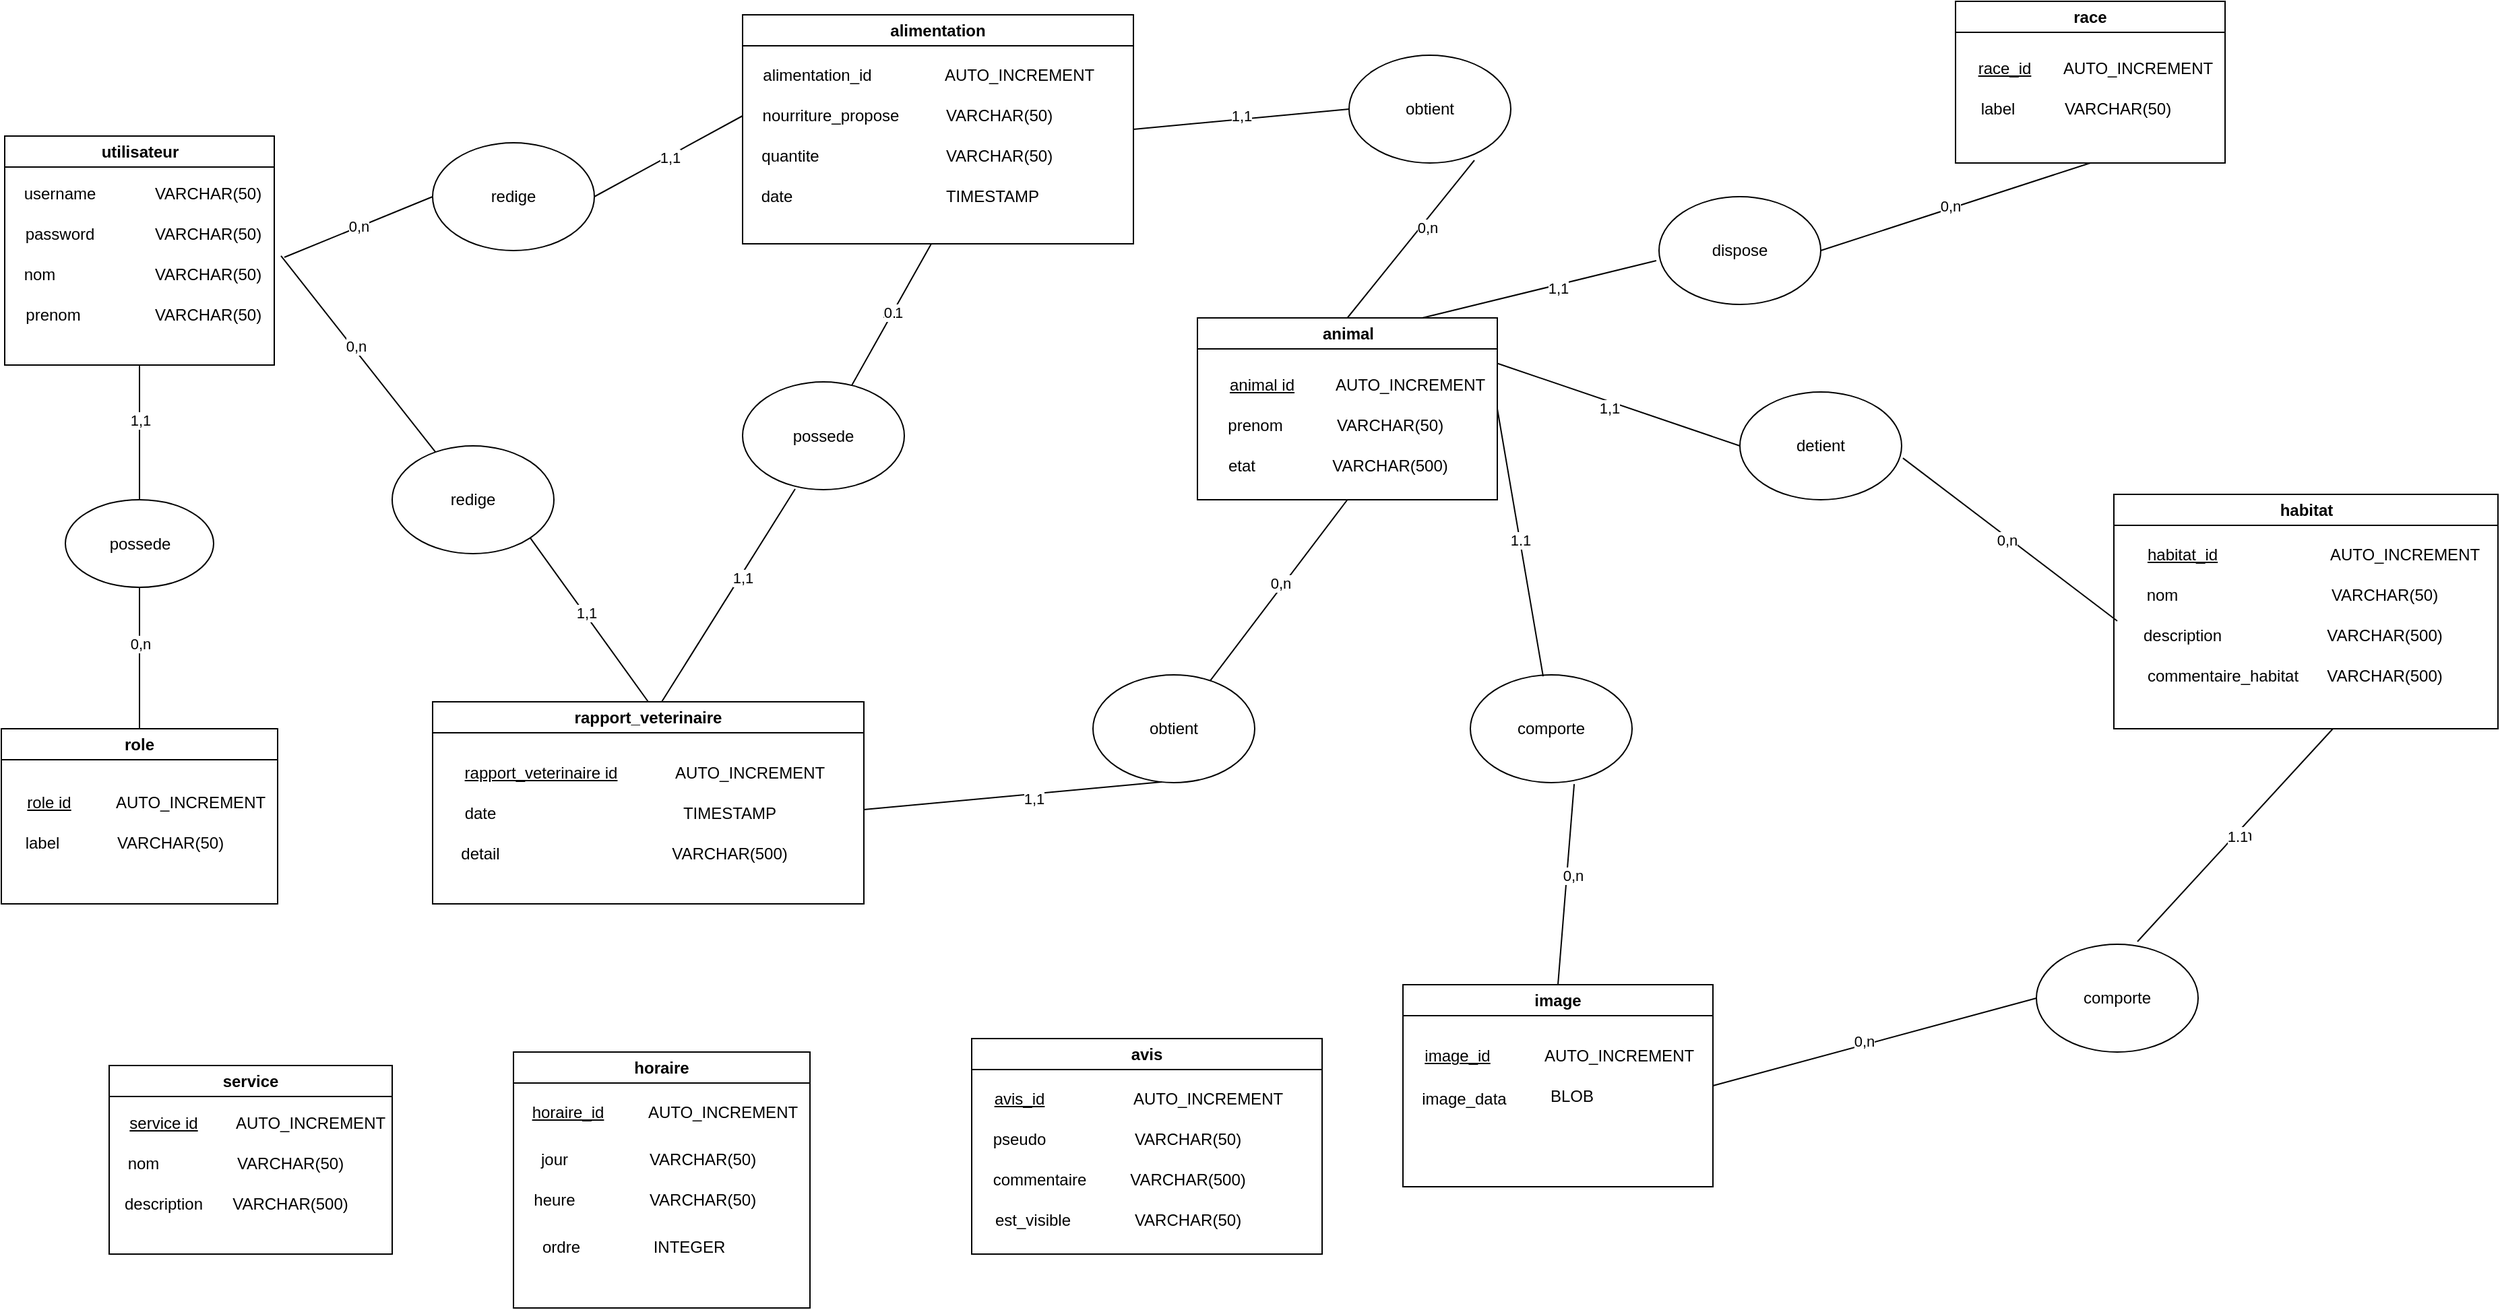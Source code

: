 <mxfile version="24.6.4" type="github">
  <diagram id="C5RBs43oDa-KdzZeNtuy" name="Page-1">
    <mxGraphModel dx="2062" dy="1133" grid="1" gridSize="10" guides="1" tooltips="1" connect="1" arrows="1" fold="1" page="1" pageScale="1" pageWidth="4681" pageHeight="3300" math="0" shadow="0">
      <root>
        <mxCell id="WIyWlLk6GJQsqaUBKTNV-0" />
        <mxCell id="WIyWlLk6GJQsqaUBKTNV-1" parent="WIyWlLk6GJQsqaUBKTNV-0" />
        <mxCell id="Gx_32QAgRP-pfGzvtidm-7" value="utilisateur" style="swimlane;whiteSpace=wrap;html=1;" parent="WIyWlLk6GJQsqaUBKTNV-1" vertex="1">
          <mxGeometry x="82.5" y="120" width="200" height="170" as="geometry" />
        </mxCell>
        <mxCell id="Gx_32QAgRP-pfGzvtidm-8" value="username" style="text;html=1;align=center;verticalAlign=middle;resizable=0;points=[];autosize=1;strokeColor=none;fillColor=none;" parent="Gx_32QAgRP-pfGzvtidm-7" vertex="1">
          <mxGeometry y="28" width="80" height="30" as="geometry" />
        </mxCell>
        <mxCell id="Gx_32QAgRP-pfGzvtidm-11" value="VARCHAR(50)" style="text;html=1;align=center;verticalAlign=middle;resizable=0;points=[];autosize=1;strokeColor=none;fillColor=none;" parent="Gx_32QAgRP-pfGzvtidm-7" vertex="1">
          <mxGeometry x="100" y="58" width="100" height="30" as="geometry" />
        </mxCell>
        <mxCell id="Gx_32QAgRP-pfGzvtidm-14" value="VARCHAR(50)" style="text;html=1;align=center;verticalAlign=middle;resizable=0;points=[];autosize=1;strokeColor=none;fillColor=none;" parent="Gx_32QAgRP-pfGzvtidm-7" vertex="1">
          <mxGeometry x="100" y="88" width="100" height="30" as="geometry" />
        </mxCell>
        <mxCell id="Gx_32QAgRP-pfGzvtidm-15" value="VARCHAR(50)" style="text;html=1;align=center;verticalAlign=middle;resizable=0;points=[];autosize=1;strokeColor=none;fillColor=none;" parent="Gx_32QAgRP-pfGzvtidm-7" vertex="1">
          <mxGeometry x="100" y="118" width="100" height="30" as="geometry" />
        </mxCell>
        <mxCell id="Gx_32QAgRP-pfGzvtidm-9" value="VARCHAR(50)" style="text;html=1;align=center;verticalAlign=middle;resizable=0;points=[];autosize=1;strokeColor=none;fillColor=none;" parent="Gx_32QAgRP-pfGzvtidm-7" vertex="1">
          <mxGeometry x="100" y="28" width="100" height="30" as="geometry" />
        </mxCell>
        <mxCell id="Gx_32QAgRP-pfGzvtidm-13" value="prenom" style="text;html=1;align=center;verticalAlign=middle;resizable=0;points=[];autosize=1;strokeColor=none;fillColor=none;" parent="Gx_32QAgRP-pfGzvtidm-7" vertex="1">
          <mxGeometry y="118" width="70" height="30" as="geometry" />
        </mxCell>
        <mxCell id="Gx_32QAgRP-pfGzvtidm-12" value="nom" style="text;html=1;align=center;verticalAlign=middle;resizable=0;points=[];autosize=1;strokeColor=none;fillColor=none;" parent="Gx_32QAgRP-pfGzvtidm-7" vertex="1">
          <mxGeometry y="88" width="50" height="30" as="geometry" />
        </mxCell>
        <mxCell id="Gx_32QAgRP-pfGzvtidm-10" value="&lt;div&gt;password&lt;/div&gt;" style="text;html=1;align=center;verticalAlign=middle;resizable=0;points=[];autosize=1;strokeColor=none;fillColor=none;" parent="Gx_32QAgRP-pfGzvtidm-7" vertex="1">
          <mxGeometry y="58" width="80" height="30" as="geometry" />
        </mxCell>
        <mxCell id="Gx_32QAgRP-pfGzvtidm-16" value="service" style="swimlane;whiteSpace=wrap;html=1;startSize=23;" parent="WIyWlLk6GJQsqaUBKTNV-1" vertex="1">
          <mxGeometry x="160" y="810" width="210" height="140" as="geometry" />
        </mxCell>
        <mxCell id="Gx_32QAgRP-pfGzvtidm-24" value="&lt;u&gt;service id&lt;/u&gt;" style="text;html=1;align=center;verticalAlign=middle;resizable=0;points=[];autosize=1;strokeColor=none;fillColor=none;" parent="Gx_32QAgRP-pfGzvtidm-16" vertex="1">
          <mxGeometry y="28" width="80" height="30" as="geometry" />
        </mxCell>
        <mxCell id="Gx_32QAgRP-pfGzvtidm-29" value="VARCHAR(50)" style="text;html=1;align=center;verticalAlign=middle;resizable=0;points=[];autosize=1;strokeColor=none;fillColor=none;" parent="Gx_32QAgRP-pfGzvtidm-16" vertex="1">
          <mxGeometry x="84" y="58" width="100" height="30" as="geometry" />
        </mxCell>
        <mxCell id="Gx_32QAgRP-pfGzvtidm-30" value="VARCHAR(500)" style="text;html=1;align=center;verticalAlign=middle;resizable=0;points=[];autosize=1;strokeColor=none;fillColor=none;" parent="Gx_32QAgRP-pfGzvtidm-16" vertex="1">
          <mxGeometry x="79" y="88" width="110" height="30" as="geometry" />
        </mxCell>
        <mxCell id="Gx_32QAgRP-pfGzvtidm-28" value="description" style="text;html=1;align=center;verticalAlign=middle;resizable=0;points=[];autosize=1;strokeColor=none;fillColor=none;" parent="Gx_32QAgRP-pfGzvtidm-16" vertex="1">
          <mxGeometry y="88" width="80" height="30" as="geometry" />
        </mxCell>
        <mxCell id="Gx_32QAgRP-pfGzvtidm-27" value="nom" style="text;html=1;align=center;verticalAlign=middle;resizable=0;points=[];autosize=1;strokeColor=none;fillColor=none;" parent="Gx_32QAgRP-pfGzvtidm-16" vertex="1">
          <mxGeometry y="58" width="50" height="30" as="geometry" />
        </mxCell>
        <mxCell id="Gx_32QAgRP-pfGzvtidm-25" value="AUTO_INCREMENT" style="text;html=1;align=center;verticalAlign=middle;resizable=0;points=[];autosize=1;strokeColor=none;fillColor=none;" parent="Gx_32QAgRP-pfGzvtidm-16" vertex="1">
          <mxGeometry x="84" y="28" width="130" height="30" as="geometry" />
        </mxCell>
        <mxCell id="Gx_32QAgRP-pfGzvtidm-17" value="role" style="swimlane;whiteSpace=wrap;html=1;" parent="WIyWlLk6GJQsqaUBKTNV-1" vertex="1">
          <mxGeometry x="80" y="560" width="205" height="130" as="geometry" />
        </mxCell>
        <mxCell id="Gx_32QAgRP-pfGzvtidm-19" value="&lt;u&gt;role id&lt;/u&gt;" style="text;html=1;align=center;verticalAlign=middle;resizable=0;points=[];autosize=1;strokeColor=none;fillColor=none;" parent="Gx_32QAgRP-pfGzvtidm-17" vertex="1">
          <mxGeometry x="5" y="40" width="60" height="30" as="geometry" />
        </mxCell>
        <mxCell id="Gx_32QAgRP-pfGzvtidm-20" value="AUTO_INCREMENT" style="text;html=1;align=center;verticalAlign=middle;resizable=0;points=[];autosize=1;strokeColor=none;fillColor=none;" parent="Gx_32QAgRP-pfGzvtidm-17" vertex="1">
          <mxGeometry x="75" y="40" width="130" height="30" as="geometry" />
        </mxCell>
        <mxCell id="Gx_32QAgRP-pfGzvtidm-21" value="label" style="text;html=1;align=center;verticalAlign=middle;resizable=0;points=[];autosize=1;strokeColor=none;fillColor=none;" parent="Gx_32QAgRP-pfGzvtidm-17" vertex="1">
          <mxGeometry x="5" y="70" width="50" height="30" as="geometry" />
        </mxCell>
        <mxCell id="Gx_32QAgRP-pfGzvtidm-23" value="VARCHAR(50)" style="text;html=1;align=center;verticalAlign=middle;resizable=0;points=[];autosize=1;strokeColor=none;fillColor=none;" parent="Gx_32QAgRP-pfGzvtidm-17" vertex="1">
          <mxGeometry x="75" y="70" width="100" height="30" as="geometry" />
        </mxCell>
        <mxCell id="Gx_32QAgRP-pfGzvtidm-18" value="rapport_veterinaire" style="swimlane;whiteSpace=wrap;html=1;" parent="WIyWlLk6GJQsqaUBKTNV-1" vertex="1">
          <mxGeometry x="400" y="540" width="320" height="150" as="geometry" />
        </mxCell>
        <mxCell id="Gx_32QAgRP-pfGzvtidm-32" value="date" style="text;html=1;align=center;verticalAlign=middle;resizable=0;points=[];autosize=1;strokeColor=none;fillColor=none;" parent="Gx_32QAgRP-pfGzvtidm-18" vertex="1">
          <mxGeometry x="10" y="68" width="50" height="30" as="geometry" />
        </mxCell>
        <mxCell id="Gx_32QAgRP-pfGzvtidm-31" value="&lt;u&gt;rapport_veterinaire id&lt;/u&gt;" style="text;html=1;align=center;verticalAlign=middle;resizable=0;points=[];autosize=1;strokeColor=none;fillColor=none;" parent="Gx_32QAgRP-pfGzvtidm-18" vertex="1">
          <mxGeometry x="10" y="38" width="140" height="30" as="geometry" />
        </mxCell>
        <mxCell id="Gx_32QAgRP-pfGzvtidm-34" value="AUTO_INCREMENT" style="text;html=1;align=center;verticalAlign=middle;resizable=0;points=[];autosize=1;strokeColor=none;fillColor=none;" parent="Gx_32QAgRP-pfGzvtidm-18" vertex="1">
          <mxGeometry x="170" y="38" width="130" height="30" as="geometry" />
        </mxCell>
        <mxCell id="Gx_32QAgRP-pfGzvtidm-35" value="TIMESTAMP" style="text;html=1;align=center;verticalAlign=middle;resizable=0;points=[];autosize=1;strokeColor=none;fillColor=none;" parent="Gx_32QAgRP-pfGzvtidm-18" vertex="1">
          <mxGeometry x="175" y="68" width="90" height="30" as="geometry" />
        </mxCell>
        <mxCell id="Gx_32QAgRP-pfGzvtidm-36" value="detail" style="text;html=1;align=center;verticalAlign=middle;resizable=0;points=[];autosize=1;strokeColor=none;fillColor=none;" parent="Gx_32QAgRP-pfGzvtidm-18" vertex="1">
          <mxGeometry x="10" y="98" width="50" height="30" as="geometry" />
        </mxCell>
        <mxCell id="Gx_32QAgRP-pfGzvtidm-37" value="VARCHAR(500)" style="text;html=1;align=center;verticalAlign=middle;resizable=0;points=[];autosize=1;strokeColor=none;fillColor=none;" parent="Gx_32QAgRP-pfGzvtidm-18" vertex="1">
          <mxGeometry x="165" y="98" width="110" height="30" as="geometry" />
        </mxCell>
        <mxCell id="Gx_32QAgRP-pfGzvtidm-38" value="animal" style="swimlane;whiteSpace=wrap;html=1;startSize=23;" parent="WIyWlLk6GJQsqaUBKTNV-1" vertex="1">
          <mxGeometry x="967.5" y="255" width="222.5" height="135" as="geometry" />
        </mxCell>
        <mxCell id="Gx_32QAgRP-pfGzvtidm-41" value="&lt;u&gt;animal id&lt;/u&gt;" style="text;html=1;align=center;verticalAlign=middle;resizable=0;points=[];autosize=1;strokeColor=none;fillColor=none;" parent="Gx_32QAgRP-pfGzvtidm-38" vertex="1">
          <mxGeometry x="12.5" y="35" width="70" height="30" as="geometry" />
        </mxCell>
        <mxCell id="Gx_32QAgRP-pfGzvtidm-42" value="AUTO_INCREMENT" style="text;html=1;align=center;verticalAlign=middle;resizable=0;points=[];autosize=1;strokeColor=none;fillColor=none;" parent="Gx_32QAgRP-pfGzvtidm-38" vertex="1">
          <mxGeometry x="92.5" y="35" width="130" height="30" as="geometry" />
        </mxCell>
        <mxCell id="Gx_32QAgRP-pfGzvtidm-44" value="etat" style="text;html=1;align=center;verticalAlign=middle;resizable=0;points=[];autosize=1;strokeColor=none;fillColor=none;" parent="Gx_32QAgRP-pfGzvtidm-38" vertex="1">
          <mxGeometry x="12.5" y="95" width="40" height="30" as="geometry" />
        </mxCell>
        <mxCell id="Gx_32QAgRP-pfGzvtidm-45" value="VARCHAR(50)" style="text;html=1;align=center;verticalAlign=middle;resizable=0;points=[];autosize=1;strokeColor=none;fillColor=none;" parent="Gx_32QAgRP-pfGzvtidm-38" vertex="1">
          <mxGeometry x="92.5" y="65" width="100" height="30" as="geometry" />
        </mxCell>
        <mxCell id="Gx_32QAgRP-pfGzvtidm-46" value="VARCHAR(500)" style="text;html=1;align=center;verticalAlign=middle;resizable=0;points=[];autosize=1;strokeColor=none;fillColor=none;" parent="Gx_32QAgRP-pfGzvtidm-38" vertex="1">
          <mxGeometry x="87.5" y="95" width="110" height="30" as="geometry" />
        </mxCell>
        <mxCell id="Gx_32QAgRP-pfGzvtidm-43" value="prenom" style="text;html=1;align=center;verticalAlign=middle;resizable=0;points=[];autosize=1;strokeColor=none;fillColor=none;" parent="Gx_32QAgRP-pfGzvtidm-38" vertex="1">
          <mxGeometry x="7.5" y="65" width="70" height="30" as="geometry" />
        </mxCell>
        <mxCell id="Gx_32QAgRP-pfGzvtidm-39" value="race" style="swimlane;whiteSpace=wrap;html=1;" parent="WIyWlLk6GJQsqaUBKTNV-1" vertex="1">
          <mxGeometry x="1530" y="20" width="200" height="120" as="geometry" />
        </mxCell>
        <mxCell id="Gx_32QAgRP-pfGzvtidm-48" value="label" style="text;html=1;align=center;verticalAlign=middle;resizable=0;points=[];autosize=1;strokeColor=none;fillColor=none;" parent="Gx_32QAgRP-pfGzvtidm-39" vertex="1">
          <mxGeometry x="6" y="65" width="50" height="30" as="geometry" />
        </mxCell>
        <mxCell id="Gx_32QAgRP-pfGzvtidm-47" value="&lt;u&gt;race_id&lt;/u&gt;" style="text;html=1;align=center;verticalAlign=middle;resizable=0;points=[];autosize=1;strokeColor=none;fillColor=none;" parent="Gx_32QAgRP-pfGzvtidm-39" vertex="1">
          <mxGeometry x="6" y="35" width="60" height="30" as="geometry" />
        </mxCell>
        <mxCell id="Gx_32QAgRP-pfGzvtidm-51" value="AUTO_INCREMENT" style="text;html=1;align=center;verticalAlign=middle;resizable=0;points=[];autosize=1;strokeColor=none;fillColor=none;" parent="Gx_32QAgRP-pfGzvtidm-39" vertex="1">
          <mxGeometry x="70" y="35" width="130" height="30" as="geometry" />
        </mxCell>
        <mxCell id="Gx_32QAgRP-pfGzvtidm-52" value="VARCHAR(50)" style="text;html=1;align=center;verticalAlign=middle;resizable=0;points=[];autosize=1;strokeColor=none;fillColor=none;" parent="Gx_32QAgRP-pfGzvtidm-39" vertex="1">
          <mxGeometry x="70" y="65" width="100" height="30" as="geometry" />
        </mxCell>
        <mxCell id="Gx_32QAgRP-pfGzvtidm-63" value="image" style="swimlane;whiteSpace=wrap;html=1;" parent="WIyWlLk6GJQsqaUBKTNV-1" vertex="1">
          <mxGeometry x="1120" y="750" width="230" height="150" as="geometry">
            <mxRectangle x="890" y="430" width="140" height="30" as="alternateBounds" />
          </mxGeometry>
        </mxCell>
        <mxCell id="Gx_32QAgRP-pfGzvtidm-64" value="&lt;u&gt;image_id&lt;/u&gt;" style="text;html=1;align=center;verticalAlign=middle;resizable=0;points=[];autosize=1;strokeColor=none;fillColor=none;" parent="Gx_32QAgRP-pfGzvtidm-63" vertex="1">
          <mxGeometry y="38" width="80" height="30" as="geometry" />
        </mxCell>
        <mxCell id="Gx_32QAgRP-pfGzvtidm-66" value="BLOB" style="text;html=1;align=center;verticalAlign=middle;resizable=0;points=[];autosize=1;strokeColor=none;fillColor=none;" parent="Gx_32QAgRP-pfGzvtidm-63" vertex="1">
          <mxGeometry x="95" y="68" width="60" height="30" as="geometry" />
        </mxCell>
        <mxCell id="Gx_32QAgRP-pfGzvtidm-67" value="AUTO_INCREMENT" style="text;html=1;align=center;verticalAlign=middle;resizable=0;points=[];autosize=1;strokeColor=none;fillColor=none;" parent="Gx_32QAgRP-pfGzvtidm-63" vertex="1">
          <mxGeometry x="95" y="38" width="130" height="30" as="geometry" />
        </mxCell>
        <mxCell id="Gx_32QAgRP-pfGzvtidm-65" value="image_data" style="text;html=1;align=center;verticalAlign=middle;resizable=0;points=[];autosize=1;strokeColor=none;fillColor=none;" parent="Gx_32QAgRP-pfGzvtidm-63" vertex="1">
          <mxGeometry y="70" width="90" height="30" as="geometry" />
        </mxCell>
        <mxCell id="Gx_32QAgRP-pfGzvtidm-40" value="habitat" style="swimlane;whiteSpace=wrap;html=1;" parent="WIyWlLk6GJQsqaUBKTNV-1" vertex="1">
          <mxGeometry x="1647.5" y="386" width="285" height="174" as="geometry" />
        </mxCell>
        <mxCell id="Gx_32QAgRP-pfGzvtidm-49" value="&lt;u&gt;habitat_id&lt;/u&gt;" style="text;html=1;align=center;verticalAlign=middle;resizable=0;points=[];autosize=1;strokeColor=none;fillColor=none;" parent="Gx_32QAgRP-pfGzvtidm-40" vertex="1">
          <mxGeometry x="10" y="30" width="80" height="30" as="geometry" />
        </mxCell>
        <mxCell id="Gx_32QAgRP-pfGzvtidm-53" value="AUTO_INCREMENT" style="text;html=1;align=center;verticalAlign=middle;resizable=0;points=[];autosize=1;strokeColor=none;fillColor=none;" parent="Gx_32QAgRP-pfGzvtidm-40" vertex="1">
          <mxGeometry x="150" y="30" width="130" height="30" as="geometry" />
        </mxCell>
        <mxCell id="Gx_32QAgRP-pfGzvtidm-54" value="nom" style="text;html=1;align=center;verticalAlign=middle;resizable=0;points=[];autosize=1;strokeColor=none;fillColor=none;" parent="Gx_32QAgRP-pfGzvtidm-40" vertex="1">
          <mxGeometry x="10" y="60" width="50" height="30" as="geometry" />
        </mxCell>
        <mxCell id="Gx_32QAgRP-pfGzvtidm-55" value="description" style="text;html=1;align=center;verticalAlign=middle;resizable=0;points=[];autosize=1;strokeColor=none;fillColor=none;" parent="Gx_32QAgRP-pfGzvtidm-40" vertex="1">
          <mxGeometry x="10" y="90" width="80" height="30" as="geometry" />
        </mxCell>
        <mxCell id="Gx_32QAgRP-pfGzvtidm-56" value="commentaire_habitat" style="text;html=1;align=center;verticalAlign=middle;resizable=0;points=[];autosize=1;strokeColor=none;fillColor=none;" parent="Gx_32QAgRP-pfGzvtidm-40" vertex="1">
          <mxGeometry x="10" y="120" width="140" height="30" as="geometry" />
        </mxCell>
        <mxCell id="Gx_32QAgRP-pfGzvtidm-61" value="VARCHAR(500)" style="text;html=1;align=center;verticalAlign=middle;resizable=0;points=[];autosize=1;strokeColor=none;fillColor=none;" parent="Gx_32QAgRP-pfGzvtidm-40" vertex="1">
          <mxGeometry x="145" y="120" width="110" height="30" as="geometry" />
        </mxCell>
        <mxCell id="Gx_32QAgRP-pfGzvtidm-60" value="VARCHAR(500)" style="text;html=1;align=center;verticalAlign=middle;resizable=0;points=[];autosize=1;strokeColor=none;fillColor=none;" parent="Gx_32QAgRP-pfGzvtidm-40" vertex="1">
          <mxGeometry x="145" y="90" width="110" height="30" as="geometry" />
        </mxCell>
        <mxCell id="Gx_32QAgRP-pfGzvtidm-62" value="VARCHAR(50)" style="text;html=1;align=center;verticalAlign=middle;resizable=0;points=[];autosize=1;strokeColor=none;fillColor=none;" parent="Gx_32QAgRP-pfGzvtidm-40" vertex="1">
          <mxGeometry x="150" y="60" width="100" height="30" as="geometry" />
        </mxCell>
        <mxCell id="Gx_32QAgRP-pfGzvtidm-68" value="avis" style="swimlane;whiteSpace=wrap;html=1;" parent="WIyWlLk6GJQsqaUBKTNV-1" vertex="1">
          <mxGeometry x="800" y="790" width="260" height="160" as="geometry" />
        </mxCell>
        <mxCell id="Gx_32QAgRP-pfGzvtidm-69" value="&lt;u&gt;avis_id&lt;/u&gt;" style="text;html=1;align=center;verticalAlign=middle;resizable=0;points=[];autosize=1;strokeColor=none;fillColor=none;" parent="Gx_32QAgRP-pfGzvtidm-68" vertex="1">
          <mxGeometry x="5" y="30" width="60" height="30" as="geometry" />
        </mxCell>
        <mxCell id="Gx_32QAgRP-pfGzvtidm-72" value="AUTO_INCREMENT" style="text;html=1;align=center;verticalAlign=middle;resizable=0;points=[];autosize=1;strokeColor=none;fillColor=none;" parent="Gx_32QAgRP-pfGzvtidm-68" vertex="1">
          <mxGeometry x="110" y="30" width="130" height="30" as="geometry" />
        </mxCell>
        <mxCell id="Gx_32QAgRP-pfGzvtidm-70" value="pseudo" style="text;html=1;align=center;verticalAlign=middle;resizable=0;points=[];autosize=1;strokeColor=none;fillColor=none;rotation=0;" parent="Gx_32QAgRP-pfGzvtidm-68" vertex="1">
          <mxGeometry y="60" width="70" height="30" as="geometry" />
        </mxCell>
        <mxCell id="Gx_32QAgRP-pfGzvtidm-71" value="commentaire" style="text;html=1;align=center;verticalAlign=middle;resizable=0;points=[];autosize=1;strokeColor=none;fillColor=none;" parent="Gx_32QAgRP-pfGzvtidm-68" vertex="1">
          <mxGeometry y="90" width="100" height="30" as="geometry" />
        </mxCell>
        <mxCell id="Gx_32QAgRP-pfGzvtidm-73" value="est_visible" style="text;html=1;align=center;verticalAlign=middle;resizable=0;points=[];autosize=1;strokeColor=none;fillColor=none;" parent="Gx_32QAgRP-pfGzvtidm-68" vertex="1">
          <mxGeometry x="5" y="120" width="80" height="30" as="geometry" />
        </mxCell>
        <mxCell id="Gx_32QAgRP-pfGzvtidm-76" value="VARCHAR(50)" style="text;html=1;align=center;verticalAlign=middle;resizable=0;points=[];autosize=1;strokeColor=none;fillColor=none;" parent="Gx_32QAgRP-pfGzvtidm-68" vertex="1">
          <mxGeometry x="110" y="60" width="100" height="30" as="geometry" />
        </mxCell>
        <mxCell id="Gx_32QAgRP-pfGzvtidm-75" value="VARCHAR(500)" style="text;html=1;align=center;verticalAlign=middle;resizable=0;points=[];autosize=1;strokeColor=none;fillColor=none;" parent="Gx_32QAgRP-pfGzvtidm-68" vertex="1">
          <mxGeometry x="105" y="90" width="110" height="30" as="geometry" />
        </mxCell>
        <mxCell id="Gx_32QAgRP-pfGzvtidm-74" value="VARCHAR(50)" style="text;html=1;align=center;verticalAlign=middle;resizable=0;points=[];autosize=1;strokeColor=none;fillColor=none;" parent="Gx_32QAgRP-pfGzvtidm-68" vertex="1">
          <mxGeometry x="110" y="120" width="100" height="30" as="geometry" />
        </mxCell>
        <mxCell id="Gx_32QAgRP-pfGzvtidm-79" value="alimentation" style="swimlane;whiteSpace=wrap;html=1;" parent="WIyWlLk6GJQsqaUBKTNV-1" vertex="1">
          <mxGeometry x="630" y="30" width="290" height="170" as="geometry" />
        </mxCell>
        <mxCell id="Gx_32QAgRP-pfGzvtidm-80" value="alimentation_id" style="text;html=1;align=center;verticalAlign=middle;resizable=0;points=[];autosize=1;strokeColor=none;fillColor=none;" parent="Gx_32QAgRP-pfGzvtidm-79" vertex="1">
          <mxGeometry y="30" width="110" height="30" as="geometry" />
        </mxCell>
        <mxCell id="Gx_32QAgRP-pfGzvtidm-81" value="AUTO_INCREMENT" style="text;html=1;align=center;verticalAlign=middle;resizable=0;points=[];autosize=1;strokeColor=none;fillColor=none;" parent="Gx_32QAgRP-pfGzvtidm-79" vertex="1">
          <mxGeometry x="140" y="30" width="130" height="30" as="geometry" />
        </mxCell>
        <mxCell id="Gx_32QAgRP-pfGzvtidm-82" value="nourriture_propose" style="text;html=1;align=center;verticalAlign=middle;resizable=0;points=[];autosize=1;strokeColor=none;fillColor=none;" parent="Gx_32QAgRP-pfGzvtidm-79" vertex="1">
          <mxGeometry y="60" width="130" height="30" as="geometry" />
        </mxCell>
        <mxCell id="Gx_32QAgRP-pfGzvtidm-83" value="VARCHAR(50)" style="text;html=1;align=center;verticalAlign=middle;resizable=0;points=[];autosize=1;strokeColor=none;fillColor=none;" parent="Gx_32QAgRP-pfGzvtidm-79" vertex="1">
          <mxGeometry x="140" y="60" width="100" height="30" as="geometry" />
        </mxCell>
        <mxCell id="Gx_32QAgRP-pfGzvtidm-84" value="quantite" style="text;html=1;align=center;verticalAlign=middle;resizable=0;points=[];autosize=1;strokeColor=none;fillColor=none;" parent="Gx_32QAgRP-pfGzvtidm-79" vertex="1">
          <mxGeometry y="90" width="70" height="30" as="geometry" />
        </mxCell>
        <mxCell id="Gx_32QAgRP-pfGzvtidm-85" value="VARCHAR(50)" style="text;html=1;align=center;verticalAlign=middle;resizable=0;points=[];autosize=1;strokeColor=none;fillColor=none;" parent="Gx_32QAgRP-pfGzvtidm-79" vertex="1">
          <mxGeometry x="140" y="90" width="100" height="30" as="geometry" />
        </mxCell>
        <mxCell id="Gx_32QAgRP-pfGzvtidm-86" value="date" style="text;html=1;align=center;verticalAlign=middle;resizable=0;points=[];autosize=1;strokeColor=none;fillColor=none;" parent="Gx_32QAgRP-pfGzvtidm-79" vertex="1">
          <mxGeometry y="120" width="50" height="30" as="geometry" />
        </mxCell>
        <mxCell id="PY_8za8JuoIm6AC52b_F-0" value="TIMESTAMP" style="text;html=1;align=center;verticalAlign=middle;resizable=0;points=[];autosize=1;strokeColor=none;fillColor=none;" parent="Gx_32QAgRP-pfGzvtidm-79" vertex="1">
          <mxGeometry x="140" y="120" width="90" height="30" as="geometry" />
        </mxCell>
        <mxCell id="Gx_32QAgRP-pfGzvtidm-94" value="possede" style="ellipse;whiteSpace=wrap;html=1;" parent="WIyWlLk6GJQsqaUBKTNV-1" vertex="1">
          <mxGeometry x="127.5" y="390" width="110" height="65" as="geometry" />
        </mxCell>
        <mxCell id="Gx_32QAgRP-pfGzvtidm-98" value="" style="endArrow=none;html=1;rounded=0;exitX=0.5;exitY=0;exitDx=0;exitDy=0;entryX=0.5;entryY=1;entryDx=0;entryDy=0;" parent="WIyWlLk6GJQsqaUBKTNV-1" source="Gx_32QAgRP-pfGzvtidm-17" target="Gx_32QAgRP-pfGzvtidm-94" edge="1">
          <mxGeometry width="50" height="50" relative="1" as="geometry">
            <mxPoint x="920" y="520" as="sourcePoint" />
            <mxPoint x="970" y="470" as="targetPoint" />
          </mxGeometry>
        </mxCell>
        <mxCell id="Gx_32QAgRP-pfGzvtidm-131" value="0,n" style="edgeLabel;html=1;align=center;verticalAlign=middle;resizable=0;points=[];" parent="Gx_32QAgRP-pfGzvtidm-98" vertex="1" connectable="0">
          <mxGeometry x="0.2" y="1" relative="1" as="geometry">
            <mxPoint x="1" as="offset" />
          </mxGeometry>
        </mxCell>
        <mxCell id="Gx_32QAgRP-pfGzvtidm-101" value="" style="endArrow=none;html=1;rounded=0;exitX=0.5;exitY=0;exitDx=0;exitDy=0;entryX=0.5;entryY=1;entryDx=0;entryDy=0;" parent="WIyWlLk6GJQsqaUBKTNV-1" source="Gx_32QAgRP-pfGzvtidm-94" target="Gx_32QAgRP-pfGzvtidm-7" edge="1">
          <mxGeometry width="50" height="50" relative="1" as="geometry">
            <mxPoint x="920" y="520" as="sourcePoint" />
            <mxPoint x="970" y="470" as="targetPoint" />
          </mxGeometry>
        </mxCell>
        <mxCell id="Gx_32QAgRP-pfGzvtidm-132" value="1,1" style="edgeLabel;html=1;align=center;verticalAlign=middle;resizable=0;points=[];" parent="Gx_32QAgRP-pfGzvtidm-101" vertex="1" connectable="0">
          <mxGeometry x="0.18" y="1" relative="1" as="geometry">
            <mxPoint x="1" as="offset" />
          </mxGeometry>
        </mxCell>
        <mxCell id="Gx_32QAgRP-pfGzvtidm-102" value="redige" style="ellipse;whiteSpace=wrap;html=1;" parent="WIyWlLk6GJQsqaUBKTNV-1" vertex="1">
          <mxGeometry x="370" y="350" width="120" height="80" as="geometry" />
        </mxCell>
        <mxCell id="Gx_32QAgRP-pfGzvtidm-104" value="" style="endArrow=none;html=1;rounded=0;exitX=0.5;exitY=0;exitDx=0;exitDy=0;entryX=1;entryY=1;entryDx=0;entryDy=0;" parent="WIyWlLk6GJQsqaUBKTNV-1" source="Gx_32QAgRP-pfGzvtidm-18" target="Gx_32QAgRP-pfGzvtidm-102" edge="1">
          <mxGeometry width="50" height="50" relative="1" as="geometry">
            <mxPoint x="920" y="520" as="sourcePoint" />
            <mxPoint x="970" y="470" as="targetPoint" />
          </mxGeometry>
        </mxCell>
        <mxCell id="Gx_32QAgRP-pfGzvtidm-134" value="1,1" style="edgeLabel;html=1;align=center;verticalAlign=middle;resizable=0;points=[];" parent="Gx_32QAgRP-pfGzvtidm-104" vertex="1" connectable="0">
          <mxGeometry x="0.073" y="-1" relative="1" as="geometry">
            <mxPoint as="offset" />
          </mxGeometry>
        </mxCell>
        <mxCell id="Gx_32QAgRP-pfGzvtidm-105" value="" style="endArrow=none;html=1;rounded=0;entryX=1.05;entryY=0.033;entryDx=0;entryDy=0;entryPerimeter=0;" parent="WIyWlLk6GJQsqaUBKTNV-1" source="Gx_32QAgRP-pfGzvtidm-102" target="Gx_32QAgRP-pfGzvtidm-14" edge="1">
          <mxGeometry width="50" height="50" relative="1" as="geometry">
            <mxPoint x="920" y="520" as="sourcePoint" />
            <mxPoint x="970" y="470" as="targetPoint" />
          </mxGeometry>
        </mxCell>
        <mxCell id="Gx_32QAgRP-pfGzvtidm-133" value="0,n" style="edgeLabel;html=1;align=center;verticalAlign=middle;resizable=0;points=[];" parent="Gx_32QAgRP-pfGzvtidm-105" vertex="1" connectable="0">
          <mxGeometry x="0.061" y="-2" relative="1" as="geometry">
            <mxPoint as="offset" />
          </mxGeometry>
        </mxCell>
        <mxCell id="Gx_32QAgRP-pfGzvtidm-106" value="obtient" style="ellipse;whiteSpace=wrap;html=1;" parent="WIyWlLk6GJQsqaUBKTNV-1" vertex="1">
          <mxGeometry x="890" y="520" width="120" height="80" as="geometry" />
        </mxCell>
        <mxCell id="Gx_32QAgRP-pfGzvtidm-107" value="" style="endArrow=none;html=1;rounded=0;exitX=0.5;exitY=0;exitDx=0;exitDy=0;entryX=0.425;entryY=0.994;entryDx=0;entryDy=0;entryPerimeter=0;" parent="WIyWlLk6GJQsqaUBKTNV-1" target="Gx_32QAgRP-pfGzvtidm-106" edge="1">
          <mxGeometry width="50" height="50" relative="1" as="geometry">
            <mxPoint x="720" y="620" as="sourcePoint" />
            <mxPoint x="980" y="550" as="targetPoint" />
          </mxGeometry>
        </mxCell>
        <mxCell id="Gx_32QAgRP-pfGzvtidm-135" value="1,1" style="edgeLabel;html=1;align=center;verticalAlign=middle;resizable=0;points=[];" parent="Gx_32QAgRP-pfGzvtidm-107" vertex="1" connectable="0">
          <mxGeometry x="0.139" y="-2" relative="1" as="geometry">
            <mxPoint y="1" as="offset" />
          </mxGeometry>
        </mxCell>
        <mxCell id="Gx_32QAgRP-pfGzvtidm-108" value="" style="endArrow=none;html=1;rounded=0;exitX=0.5;exitY=1;exitDx=0;exitDy=0;" parent="WIyWlLk6GJQsqaUBKTNV-1" source="Gx_32QAgRP-pfGzvtidm-38" target="Gx_32QAgRP-pfGzvtidm-106" edge="1">
          <mxGeometry width="50" height="50" relative="1" as="geometry">
            <mxPoint x="920" y="520" as="sourcePoint" />
            <mxPoint x="970" y="470" as="targetPoint" />
          </mxGeometry>
        </mxCell>
        <mxCell id="Gx_32QAgRP-pfGzvtidm-136" value="0,n" style="edgeLabel;html=1;align=center;verticalAlign=middle;resizable=0;points=[];" parent="Gx_32QAgRP-pfGzvtidm-108" vertex="1" connectable="0">
          <mxGeometry x="-0.056" y="-3" relative="1" as="geometry">
            <mxPoint as="offset" />
          </mxGeometry>
        </mxCell>
        <mxCell id="Gx_32QAgRP-pfGzvtidm-109" value="redige" style="ellipse;whiteSpace=wrap;html=1;" parent="WIyWlLk6GJQsqaUBKTNV-1" vertex="1">
          <mxGeometry x="400" y="125" width="120" height="80" as="geometry" />
        </mxCell>
        <mxCell id="Gx_32QAgRP-pfGzvtidm-110" value="" style="endArrow=none;html=1;rounded=0;exitX=1;exitY=0.5;exitDx=0;exitDy=0;entryX=0;entryY=0.5;entryDx=0;entryDy=0;entryPerimeter=0;" parent="WIyWlLk6GJQsqaUBKTNV-1" source="Gx_32QAgRP-pfGzvtidm-109" target="Gx_32QAgRP-pfGzvtidm-82" edge="1">
          <mxGeometry width="50" height="50" relative="1" as="geometry">
            <mxPoint x="920" y="520" as="sourcePoint" />
            <mxPoint x="970" y="470" as="targetPoint" />
          </mxGeometry>
        </mxCell>
        <mxCell id="Gx_32QAgRP-pfGzvtidm-113" value="1,1" style="edgeLabel;html=1;align=center;verticalAlign=middle;resizable=0;points=[];" parent="Gx_32QAgRP-pfGzvtidm-110" vertex="1" connectable="0">
          <mxGeometry x="0.006" y="-1" relative="1" as="geometry">
            <mxPoint as="offset" />
          </mxGeometry>
        </mxCell>
        <mxCell id="Gx_32QAgRP-pfGzvtidm-111" value="" style="endArrow=none;html=1;rounded=0;exitX=0;exitY=0.5;exitDx=0;exitDy=0;" parent="WIyWlLk6GJQsqaUBKTNV-1" source="Gx_32QAgRP-pfGzvtidm-109" edge="1">
          <mxGeometry width="50" height="50" relative="1" as="geometry">
            <mxPoint x="920" y="520" as="sourcePoint" />
            <mxPoint x="290" y="210" as="targetPoint" />
          </mxGeometry>
        </mxCell>
        <mxCell id="Gx_32QAgRP-pfGzvtidm-112" value="0,n" style="edgeLabel;html=1;align=center;verticalAlign=middle;resizable=0;points=[];" parent="Gx_32QAgRP-pfGzvtidm-111" vertex="1" connectable="0">
          <mxGeometry x="-0.01" y="-1" relative="1" as="geometry">
            <mxPoint as="offset" />
          </mxGeometry>
        </mxCell>
        <mxCell id="Gx_32QAgRP-pfGzvtidm-114" value="possede" style="ellipse;whiteSpace=wrap;html=1;" parent="WIyWlLk6GJQsqaUBKTNV-1" vertex="1">
          <mxGeometry x="630" y="302.5" width="120" height="80" as="geometry" />
        </mxCell>
        <mxCell id="Gx_32QAgRP-pfGzvtidm-115" value="" style="endArrow=none;html=1;rounded=0;" parent="WIyWlLk6GJQsqaUBKTNV-1" source="Gx_32QAgRP-pfGzvtidm-114" edge="1">
          <mxGeometry width="50" height="50" relative="1" as="geometry">
            <mxPoint x="710" y="300" as="sourcePoint" />
            <mxPoint x="770" y="200" as="targetPoint" />
          </mxGeometry>
        </mxCell>
        <mxCell id="Gx_32QAgRP-pfGzvtidm-117" value="1,1" style="edgeLabel;html=1;align=center;verticalAlign=middle;resizable=0;points=[];" parent="Gx_32QAgRP-pfGzvtidm-115" vertex="1" connectable="0">
          <mxGeometry x="0.029" y="1" relative="1" as="geometry">
            <mxPoint as="offset" />
          </mxGeometry>
        </mxCell>
        <mxCell id="0TEWWvbF_GHZRG7z3nIJ-0" value="0." style="edgeLabel;html=1;align=center;verticalAlign=middle;resizable=0;points=[];" parent="Gx_32QAgRP-pfGzvtidm-115" vertex="1" connectable="0">
          <mxGeometry x="-0.013" y="2" relative="1" as="geometry">
            <mxPoint y="-1" as="offset" />
          </mxGeometry>
        </mxCell>
        <mxCell id="Gx_32QAgRP-pfGzvtidm-116" value="" style="endArrow=none;html=1;rounded=0;entryX=0.325;entryY=0.994;entryDx=0;entryDy=0;entryPerimeter=0;" parent="WIyWlLk6GJQsqaUBKTNV-1" target="Gx_32QAgRP-pfGzvtidm-114" edge="1">
          <mxGeometry width="50" height="50" relative="1" as="geometry">
            <mxPoint x="570" y="540" as="sourcePoint" />
            <mxPoint x="970" y="470" as="targetPoint" />
          </mxGeometry>
        </mxCell>
        <mxCell id="Gx_32QAgRP-pfGzvtidm-118" value="1,1" style="edgeLabel;html=1;align=center;verticalAlign=middle;resizable=0;points=[];" parent="Gx_32QAgRP-pfGzvtidm-116" vertex="1" connectable="0">
          <mxGeometry x="0.163" y="-2" relative="1" as="geometry">
            <mxPoint y="-1" as="offset" />
          </mxGeometry>
        </mxCell>
        <mxCell id="Gx_32QAgRP-pfGzvtidm-121" value="obtient" style="ellipse;whiteSpace=wrap;html=1;" parent="WIyWlLk6GJQsqaUBKTNV-1" vertex="1">
          <mxGeometry x="1080" y="60" width="120" height="80" as="geometry" />
        </mxCell>
        <mxCell id="Gx_32QAgRP-pfGzvtidm-122" value="" style="endArrow=none;html=1;rounded=0;entryX=0.775;entryY=0.975;entryDx=0;entryDy=0;entryPerimeter=0;exitX=0.5;exitY=0;exitDx=0;exitDy=0;" parent="WIyWlLk6GJQsqaUBKTNV-1" source="Gx_32QAgRP-pfGzvtidm-38" target="Gx_32QAgRP-pfGzvtidm-121" edge="1">
          <mxGeometry width="50" height="50" relative="1" as="geometry">
            <mxPoint x="920" y="520" as="sourcePoint" />
            <mxPoint x="970" y="470" as="targetPoint" />
          </mxGeometry>
        </mxCell>
        <mxCell id="Gx_32QAgRP-pfGzvtidm-125" value="0,n" style="edgeLabel;html=1;align=center;verticalAlign=middle;resizable=0;points=[];" parent="Gx_32QAgRP-pfGzvtidm-122" vertex="1" connectable="0">
          <mxGeometry x="0.186" y="-4" relative="1" as="geometry">
            <mxPoint as="offset" />
          </mxGeometry>
        </mxCell>
        <mxCell id="Gx_32QAgRP-pfGzvtidm-123" value="" style="endArrow=none;html=1;rounded=0;entryX=0;entryY=0.5;entryDx=0;entryDy=0;exitX=1;exitY=0.5;exitDx=0;exitDy=0;" parent="WIyWlLk6GJQsqaUBKTNV-1" source="Gx_32QAgRP-pfGzvtidm-79" target="Gx_32QAgRP-pfGzvtidm-121" edge="1">
          <mxGeometry width="50" height="50" relative="1" as="geometry">
            <mxPoint x="920" y="520" as="sourcePoint" />
            <mxPoint x="970" y="470" as="targetPoint" />
          </mxGeometry>
        </mxCell>
        <mxCell id="Gx_32QAgRP-pfGzvtidm-124" value="1,1" style="edgeLabel;html=1;align=center;verticalAlign=middle;resizable=0;points=[];" parent="Gx_32QAgRP-pfGzvtidm-123" vertex="1" connectable="0">
          <mxGeometry x="0.004" y="3" relative="1" as="geometry">
            <mxPoint as="offset" />
          </mxGeometry>
        </mxCell>
        <mxCell id="Gx_32QAgRP-pfGzvtidm-126" value="comporte" style="ellipse;whiteSpace=wrap;html=1;" parent="WIyWlLk6GJQsqaUBKTNV-1" vertex="1">
          <mxGeometry x="1170" y="520" width="120" height="80" as="geometry" />
        </mxCell>
        <mxCell id="Gx_32QAgRP-pfGzvtidm-127" value="" style="endArrow=none;html=1;rounded=0;exitX=0.5;exitY=0;exitDx=0;exitDy=0;entryX=0.642;entryY=1.013;entryDx=0;entryDy=0;entryPerimeter=0;" parent="WIyWlLk6GJQsqaUBKTNV-1" source="Gx_32QAgRP-pfGzvtidm-63" target="Gx_32QAgRP-pfGzvtidm-126" edge="1">
          <mxGeometry width="50" height="50" relative="1" as="geometry">
            <mxPoint x="920" y="520" as="sourcePoint" />
            <mxPoint x="970" y="470" as="targetPoint" />
          </mxGeometry>
        </mxCell>
        <mxCell id="Gx_32QAgRP-pfGzvtidm-130" value="0,n" style="edgeLabel;html=1;align=center;verticalAlign=middle;resizable=0;points=[];" parent="Gx_32QAgRP-pfGzvtidm-127" vertex="1" connectable="0">
          <mxGeometry x="0.094" y="-4" relative="1" as="geometry">
            <mxPoint as="offset" />
          </mxGeometry>
        </mxCell>
        <mxCell id="Gx_32QAgRP-pfGzvtidm-128" value="" style="endArrow=none;html=1;rounded=0;entryX=0.45;entryY=0.013;entryDx=0;entryDy=0;entryPerimeter=0;exitX=1;exitY=0.5;exitDx=0;exitDy=0;" parent="WIyWlLk6GJQsqaUBKTNV-1" source="Gx_32QAgRP-pfGzvtidm-38" target="Gx_32QAgRP-pfGzvtidm-126" edge="1">
          <mxGeometry width="50" height="50" relative="1" as="geometry">
            <mxPoint x="920" y="520" as="sourcePoint" />
            <mxPoint x="970" y="470" as="targetPoint" />
          </mxGeometry>
        </mxCell>
        <mxCell id="Gx_32QAgRP-pfGzvtidm-129" value="1.1" style="edgeLabel;html=1;align=center;verticalAlign=middle;resizable=0;points=[];" parent="Gx_32QAgRP-pfGzvtidm-128" vertex="1" connectable="0">
          <mxGeometry x="-0.019" relative="1" as="geometry">
            <mxPoint as="offset" />
          </mxGeometry>
        </mxCell>
        <mxCell id="Gx_32QAgRP-pfGzvtidm-138" value="dispose" style="ellipse;whiteSpace=wrap;html=1;" parent="WIyWlLk6GJQsqaUBKTNV-1" vertex="1">
          <mxGeometry x="1310" y="165" width="120" height="80" as="geometry" />
        </mxCell>
        <mxCell id="Gx_32QAgRP-pfGzvtidm-140" value="" style="endArrow=none;html=1;rounded=0;entryX=-0.017;entryY=0.594;entryDx=0;entryDy=0;entryPerimeter=0;exitX=0.75;exitY=0;exitDx=0;exitDy=0;" parent="WIyWlLk6GJQsqaUBKTNV-1" source="Gx_32QAgRP-pfGzvtidm-38" target="Gx_32QAgRP-pfGzvtidm-138" edge="1">
          <mxGeometry width="50" height="50" relative="1" as="geometry">
            <mxPoint x="1190" y="289" as="sourcePoint" />
            <mxPoint x="970" y="290" as="targetPoint" />
          </mxGeometry>
        </mxCell>
        <mxCell id="Gx_32QAgRP-pfGzvtidm-147" value="1,1" style="edgeLabel;html=1;align=center;verticalAlign=middle;resizable=0;points=[];" parent="Gx_32QAgRP-pfGzvtidm-140" vertex="1" connectable="0">
          <mxGeometry x="0.155" y="-2" relative="1" as="geometry">
            <mxPoint as="offset" />
          </mxGeometry>
        </mxCell>
        <mxCell id="Gx_32QAgRP-pfGzvtidm-141" value="" style="endArrow=none;html=1;rounded=0;entryX=1;entryY=0.5;entryDx=0;entryDy=0;exitX=0.5;exitY=1;exitDx=0;exitDy=0;" parent="WIyWlLk6GJQsqaUBKTNV-1" source="Gx_32QAgRP-pfGzvtidm-39" target="Gx_32QAgRP-pfGzvtidm-138" edge="1">
          <mxGeometry width="50" height="50" relative="1" as="geometry">
            <mxPoint x="920" y="340" as="sourcePoint" />
            <mxPoint x="970" y="290" as="targetPoint" />
          </mxGeometry>
        </mxCell>
        <mxCell id="Gx_32QAgRP-pfGzvtidm-148" value="0,n" style="edgeLabel;html=1;align=center;verticalAlign=middle;resizable=0;points=[];" parent="Gx_32QAgRP-pfGzvtidm-141" vertex="1" connectable="0">
          <mxGeometry x="0.035" y="-2" relative="1" as="geometry">
            <mxPoint as="offset" />
          </mxGeometry>
        </mxCell>
        <mxCell id="Gx_32QAgRP-pfGzvtidm-142" value="detient" style="ellipse;whiteSpace=wrap;html=1;" parent="WIyWlLk6GJQsqaUBKTNV-1" vertex="1">
          <mxGeometry x="1370" y="310" width="120" height="80" as="geometry" />
        </mxCell>
        <mxCell id="Gx_32QAgRP-pfGzvtidm-143" value="" style="endArrow=none;html=1;rounded=0;entryX=1;entryY=0.25;entryDx=0;entryDy=0;exitX=0;exitY=0.5;exitDx=0;exitDy=0;" parent="WIyWlLk6GJQsqaUBKTNV-1" source="Gx_32QAgRP-pfGzvtidm-142" target="Gx_32QAgRP-pfGzvtidm-38" edge="1">
          <mxGeometry width="50" height="50" relative="1" as="geometry">
            <mxPoint x="920" y="340" as="sourcePoint" />
            <mxPoint x="970" y="290" as="targetPoint" />
          </mxGeometry>
        </mxCell>
        <mxCell id="Gx_32QAgRP-pfGzvtidm-145" value="1,1" style="edgeLabel;html=1;align=center;verticalAlign=middle;resizable=0;points=[];" parent="Gx_32QAgRP-pfGzvtidm-143" vertex="1" connectable="0">
          <mxGeometry x="0.064" y="4" relative="1" as="geometry">
            <mxPoint as="offset" />
          </mxGeometry>
        </mxCell>
        <mxCell id="Gx_32QAgRP-pfGzvtidm-144" value="" style="endArrow=none;html=1;rounded=0;exitX=1.008;exitY=0.613;exitDx=0;exitDy=0;exitPerimeter=0;" parent="WIyWlLk6GJQsqaUBKTNV-1" source="Gx_32QAgRP-pfGzvtidm-142" edge="1">
          <mxGeometry width="50" height="50" relative="1" as="geometry">
            <mxPoint x="920" y="340" as="sourcePoint" />
            <mxPoint x="1650" y="480" as="targetPoint" />
          </mxGeometry>
        </mxCell>
        <mxCell id="Gx_32QAgRP-pfGzvtidm-146" value="0,n" style="edgeLabel;html=1;align=center;verticalAlign=middle;resizable=0;points=[];" parent="Gx_32QAgRP-pfGzvtidm-144" vertex="1" connectable="0">
          <mxGeometry x="-0.017" y="-2" relative="1" as="geometry">
            <mxPoint as="offset" />
          </mxGeometry>
        </mxCell>
        <mxCell id="Gx_32QAgRP-pfGzvtidm-149" value="comporte" style="ellipse;whiteSpace=wrap;html=1;" parent="WIyWlLk6GJQsqaUBKTNV-1" vertex="1">
          <mxGeometry x="1590" y="720" width="120" height="80" as="geometry" />
        </mxCell>
        <mxCell id="Gx_32QAgRP-pfGzvtidm-150" value="" style="endArrow=none;html=1;rounded=0;exitX=0.625;exitY=-0.025;exitDx=0;exitDy=0;exitPerimeter=0;" parent="WIyWlLk6GJQsqaUBKTNV-1" source="Gx_32QAgRP-pfGzvtidm-149" edge="1">
          <mxGeometry width="50" height="50" relative="1" as="geometry">
            <mxPoint x="920" y="520" as="sourcePoint" />
            <mxPoint x="1810" y="560" as="targetPoint" />
          </mxGeometry>
        </mxCell>
        <mxCell id="Gx_32QAgRP-pfGzvtidm-153" value="0,n" style="edgeLabel;html=1;align=center;verticalAlign=middle;resizable=0;points=[];" parent="Gx_32QAgRP-pfGzvtidm-150" vertex="1" connectable="0">
          <mxGeometry x="0.028" y="-3" relative="1" as="geometry">
            <mxPoint as="offset" />
          </mxGeometry>
        </mxCell>
        <mxCell id="Z2AVgH6hBJCE9bxvXuRC-0" value="1.1" style="edgeLabel;html=1;align=center;verticalAlign=middle;resizable=0;points=[];" parent="Gx_32QAgRP-pfGzvtidm-150" vertex="1" connectable="0">
          <mxGeometry x="0.003" y="-2" relative="1" as="geometry">
            <mxPoint as="offset" />
          </mxGeometry>
        </mxCell>
        <mxCell id="Gx_32QAgRP-pfGzvtidm-151" value="" style="endArrow=none;html=1;rounded=0;entryX=0;entryY=0.5;entryDx=0;entryDy=0;exitX=1;exitY=0.5;exitDx=0;exitDy=0;" parent="WIyWlLk6GJQsqaUBKTNV-1" source="Gx_32QAgRP-pfGzvtidm-63" target="Gx_32QAgRP-pfGzvtidm-149" edge="1">
          <mxGeometry width="50" height="50" relative="1" as="geometry">
            <mxPoint x="1360" y="820" as="sourcePoint" />
            <mxPoint x="970" y="470" as="targetPoint" />
          </mxGeometry>
        </mxCell>
        <mxCell id="Gx_32QAgRP-pfGzvtidm-152" value="0,n" style="edgeLabel;html=1;align=center;verticalAlign=middle;resizable=0;points=[];" parent="Gx_32QAgRP-pfGzvtidm-151" vertex="1" connectable="0">
          <mxGeometry x="-0.061" y="3" relative="1" as="geometry">
            <mxPoint as="offset" />
          </mxGeometry>
        </mxCell>
        <mxCell id="pQnQ59RHWRA4wzcn_7xl-0" value="horaire" style="swimlane;whiteSpace=wrap;html=1;" parent="WIyWlLk6GJQsqaUBKTNV-1" vertex="1">
          <mxGeometry x="460" y="800" width="220" height="190" as="geometry" />
        </mxCell>
        <mxCell id="pQnQ59RHWRA4wzcn_7xl-1" value="&lt;u&gt;horaire_id&lt;/u&gt;" style="text;html=1;align=center;verticalAlign=middle;resizable=0;points=[];autosize=1;strokeColor=none;fillColor=none;" parent="pQnQ59RHWRA4wzcn_7xl-0" vertex="1">
          <mxGeometry y="30" width="80" height="30" as="geometry" />
        </mxCell>
        <mxCell id="pQnQ59RHWRA4wzcn_7xl-2" value="AUTO_INCREMENT" style="text;html=1;align=center;verticalAlign=middle;resizable=0;points=[];autosize=1;strokeColor=none;fillColor=none;" parent="pQnQ59RHWRA4wzcn_7xl-0" vertex="1">
          <mxGeometry x="90" y="30" width="130" height="30" as="geometry" />
        </mxCell>
        <mxCell id="pQnQ59RHWRA4wzcn_7xl-5" value="jour" style="text;html=1;align=center;verticalAlign=middle;resizable=0;points=[];autosize=1;strokeColor=none;fillColor=none;" parent="pQnQ59RHWRA4wzcn_7xl-0" vertex="1">
          <mxGeometry x="10" y="65" width="40" height="30" as="geometry" />
        </mxCell>
        <mxCell id="pQnQ59RHWRA4wzcn_7xl-6" value="heure" style="text;html=1;align=center;verticalAlign=middle;resizable=0;points=[];autosize=1;strokeColor=none;fillColor=none;" parent="pQnQ59RHWRA4wzcn_7xl-0" vertex="1">
          <mxGeometry y="95" width="60" height="30" as="geometry" />
        </mxCell>
        <mxCell id="pQnQ59RHWRA4wzcn_7xl-7" value="VARCHAR(50)" style="text;html=1;align=center;verticalAlign=middle;resizable=0;points=[];autosize=1;strokeColor=none;fillColor=none;" parent="pQnQ59RHWRA4wzcn_7xl-0" vertex="1">
          <mxGeometry x="90" y="65" width="100" height="30" as="geometry" />
        </mxCell>
        <mxCell id="pQnQ59RHWRA4wzcn_7xl-8" value="VARCHAR(50)" style="text;html=1;align=center;verticalAlign=middle;resizable=0;points=[];autosize=1;strokeColor=none;fillColor=none;" parent="pQnQ59RHWRA4wzcn_7xl-0" vertex="1">
          <mxGeometry x="90" y="95" width="100" height="30" as="geometry" />
        </mxCell>
        <mxCell id="pQnQ59RHWRA4wzcn_7xl-9" value="ordre" style="text;html=1;align=center;verticalAlign=middle;resizable=0;points=[];autosize=1;strokeColor=none;fillColor=none;" parent="pQnQ59RHWRA4wzcn_7xl-0" vertex="1">
          <mxGeometry x="10" y="130" width="50" height="30" as="geometry" />
        </mxCell>
        <mxCell id="pQnQ59RHWRA4wzcn_7xl-10" value="INTEGER" style="text;html=1;align=center;verticalAlign=middle;resizable=0;points=[];autosize=1;strokeColor=none;fillColor=none;" parent="pQnQ59RHWRA4wzcn_7xl-0" vertex="1">
          <mxGeometry x="90" y="130" width="80" height="30" as="geometry" />
        </mxCell>
      </root>
    </mxGraphModel>
  </diagram>
</mxfile>
